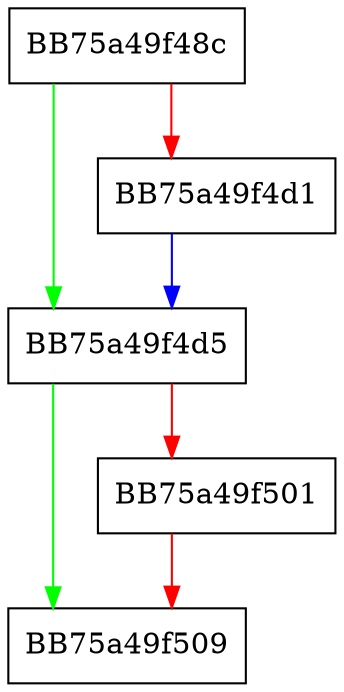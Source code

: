 digraph AddElement {
  node [shape="box"];
  graph [splines=ortho];
  BB75a49f48c -> BB75a49f4d5 [color="green"];
  BB75a49f48c -> BB75a49f4d1 [color="red"];
  BB75a49f4d1 -> BB75a49f4d5 [color="blue"];
  BB75a49f4d5 -> BB75a49f509 [color="green"];
  BB75a49f4d5 -> BB75a49f501 [color="red"];
  BB75a49f501 -> BB75a49f509 [color="red"];
}